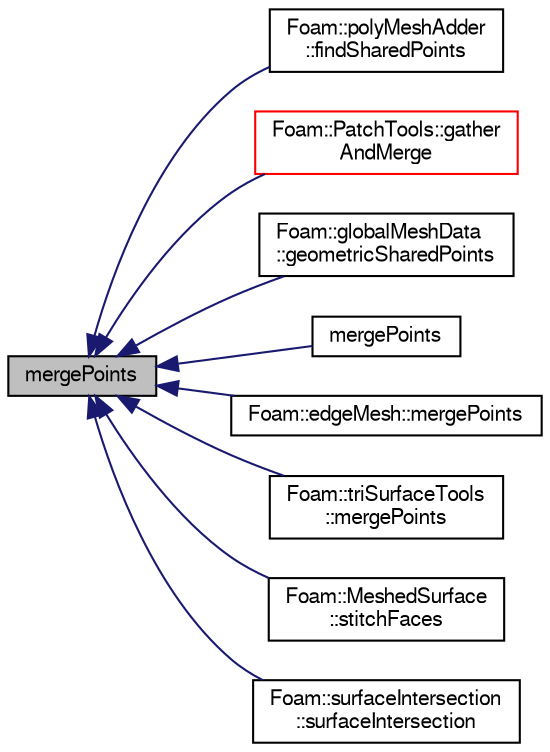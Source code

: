 digraph "mergePoints"
{
  bgcolor="transparent";
  edge [fontname="FreeSans",fontsize="10",labelfontname="FreeSans",labelfontsize="10"];
  node [fontname="FreeSans",fontsize="10",shape=record];
  rankdir="LR";
  Node1 [label="mergePoints",height=0.2,width=0.4,color="black", fillcolor="grey75", style="filled" fontcolor="black"];
  Node1 -> Node2 [dir="back",color="midnightblue",fontsize="10",style="solid",fontname="FreeSans"];
  Node2 [label="Foam::polyMeshAdder\l::findSharedPoints",height=0.2,width=0.4,color="black",URL="$a01862.html#a635b09647032a29d1e0aad6091b96f47",tooltip="Find topologically and geometrically shared points. "];
  Node1 -> Node3 [dir="back",color="midnightblue",fontsize="10",style="solid",fontname="FreeSans"];
  Node3 [label="Foam::PatchTools::gather\lAndMerge",height=0.2,width=0.4,color="red",URL="$a01761.html#a5bb23f3c6784eb0278a73cd0297be66a",tooltip="Gather points and faces onto master and merge into single patch. "];
  Node1 -> Node4 [dir="back",color="midnightblue",fontsize="10",style="solid",fontname="FreeSans"];
  Node4 [label="Foam::globalMeshData\l::geometricSharedPoints",height=0.2,width=0.4,color="black",URL="$a00908.html#a9514865a59c04a319922b8f49a151ba7",tooltip="Like sharedPoints but keeps cyclic points separate. "];
  Node1 -> Node5 [dir="back",color="midnightblue",fontsize="10",style="solid",fontname="FreeSans"];
  Node5 [label="mergePoints",height=0.2,width=0.4,color="black",URL="$a10237.html#ac8a760f05d4232f3216c3e243bb58649",tooltip="Sorts and merges points. Determines new points. Returns true if anything. "];
  Node1 -> Node6 [dir="back",color="midnightblue",fontsize="10",style="solid",fontname="FreeSans"];
  Node6 [label="Foam::edgeMesh::mergePoints",height=0.2,width=0.4,color="black",URL="$a00595.html#a4a30722df5a19aba38ae123cf2ab30c5",tooltip="Merge common points (points within mergeDist) "];
  Node1 -> Node7 [dir="back",color="midnightblue",fontsize="10",style="solid",fontname="FreeSans"];
  Node7 [label="Foam::triSurfaceTools\l::mergePoints",height=0.2,width=0.4,color="black",URL="$a02617.html#a44799249ec25a8721893cffeffcdec1f",tooltip="Merge points within distance. "];
  Node1 -> Node8 [dir="back",color="midnightblue",fontsize="10",style="solid",fontname="FreeSans"];
  Node8 [label="Foam::MeshedSurface\l::stitchFaces",height=0.2,width=0.4,color="black",URL="$a01422.html#ada64739e841899f3172e20a98843c6ae"];
  Node1 -> Node9 [dir="back",color="midnightblue",fontsize="10",style="solid",fontname="FreeSans"];
  Node9 [label="Foam::surfaceIntersection\l::surfaceIntersection",height=0.2,width=0.4,color="black",URL="$a02416.html#a0227f78e50cd258d5b10a3f1214bea8f",tooltip="Special: intersect surface with itself. Used to check for. "];
}
